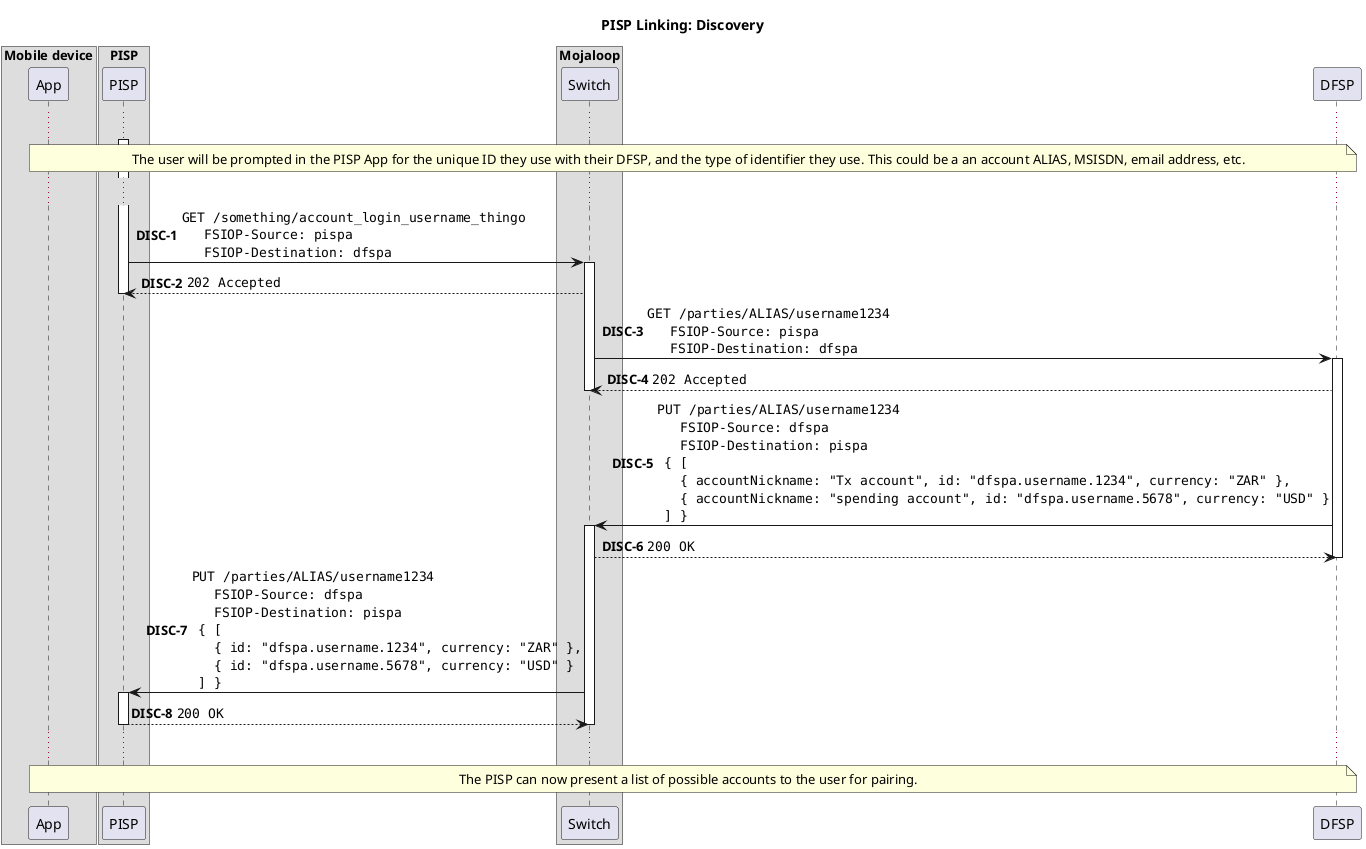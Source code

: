 @startuml

title PISP Linking: Discovery

box "Mobile device"
    participant App
end box

box "PISP"
    participant PISP
end box

box "Mojaloop"
    participant Switch
end box

participant DFSP

autonumber 1 "<b>DISC-#</b>"
activate PISP

...

note over App, DFSP
  The user will be prompted in the PISP App for the unique ID they use with their DFSP, and the type of identifier they use. This could be a an account ALIAS, MSISDN, email address, etc.
end note

...

PISP -> Switch ++: ""GET /something/account_login_username_thingo""\n\
  ""  FSIOP-Source: pispa""\n\
  ""  FSIOP-Destination: dfspa""
Switch --> PISP: ""202 Accepted""
deactivate PISP

Switch -> DFSP ++: ""GET /parties/ALIAS/username1234""\n\
  ""  FSIOP-Source: pispa""\n\
  ""  FSIOP-Destination: dfspa""
DFSP --> Switch: ""202 Accepted""
deactivate Switch

DFSP -> Switch ++: ""PUT /parties/ALIAS/username1234""\n\
  ""  FSIOP-Source: dfspa""\n\
  ""  FSIOP-Destination: pispa""\n\
  ""{ [""\n\
  ""  { accountNickname: "Tx account", id: "dfspa.username.1234", currency: "ZAR" },""\n\
  ""  { accountNickname: "spending account", id: "dfspa.username.5678", currency: "USD" }""\n\
  ""] }""
Switch --> DFSP: ""200 OK""
deactivate DFSP

Switch -> PISP ++: ""PUT /parties/ALIAS/username1234""\n\
  ""  FSIOP-Source: dfspa""\n\
  ""  FSIOP-Destination: pispa""\n\
  ""{ [""\n\
  ""  { id: "dfspa.username.1234", currency: "ZAR" },""\n\
  ""  { id: "dfspa.username.5678", currency: "USD" }""\n\
  ""] }""
PISP --> Switch: ""200 OK""
deactivate Switch
deactivate PISP

...

note over App, DFSP
  The PISP can now present a list of possible accounts to the user for pairing.
end note

@enduml
